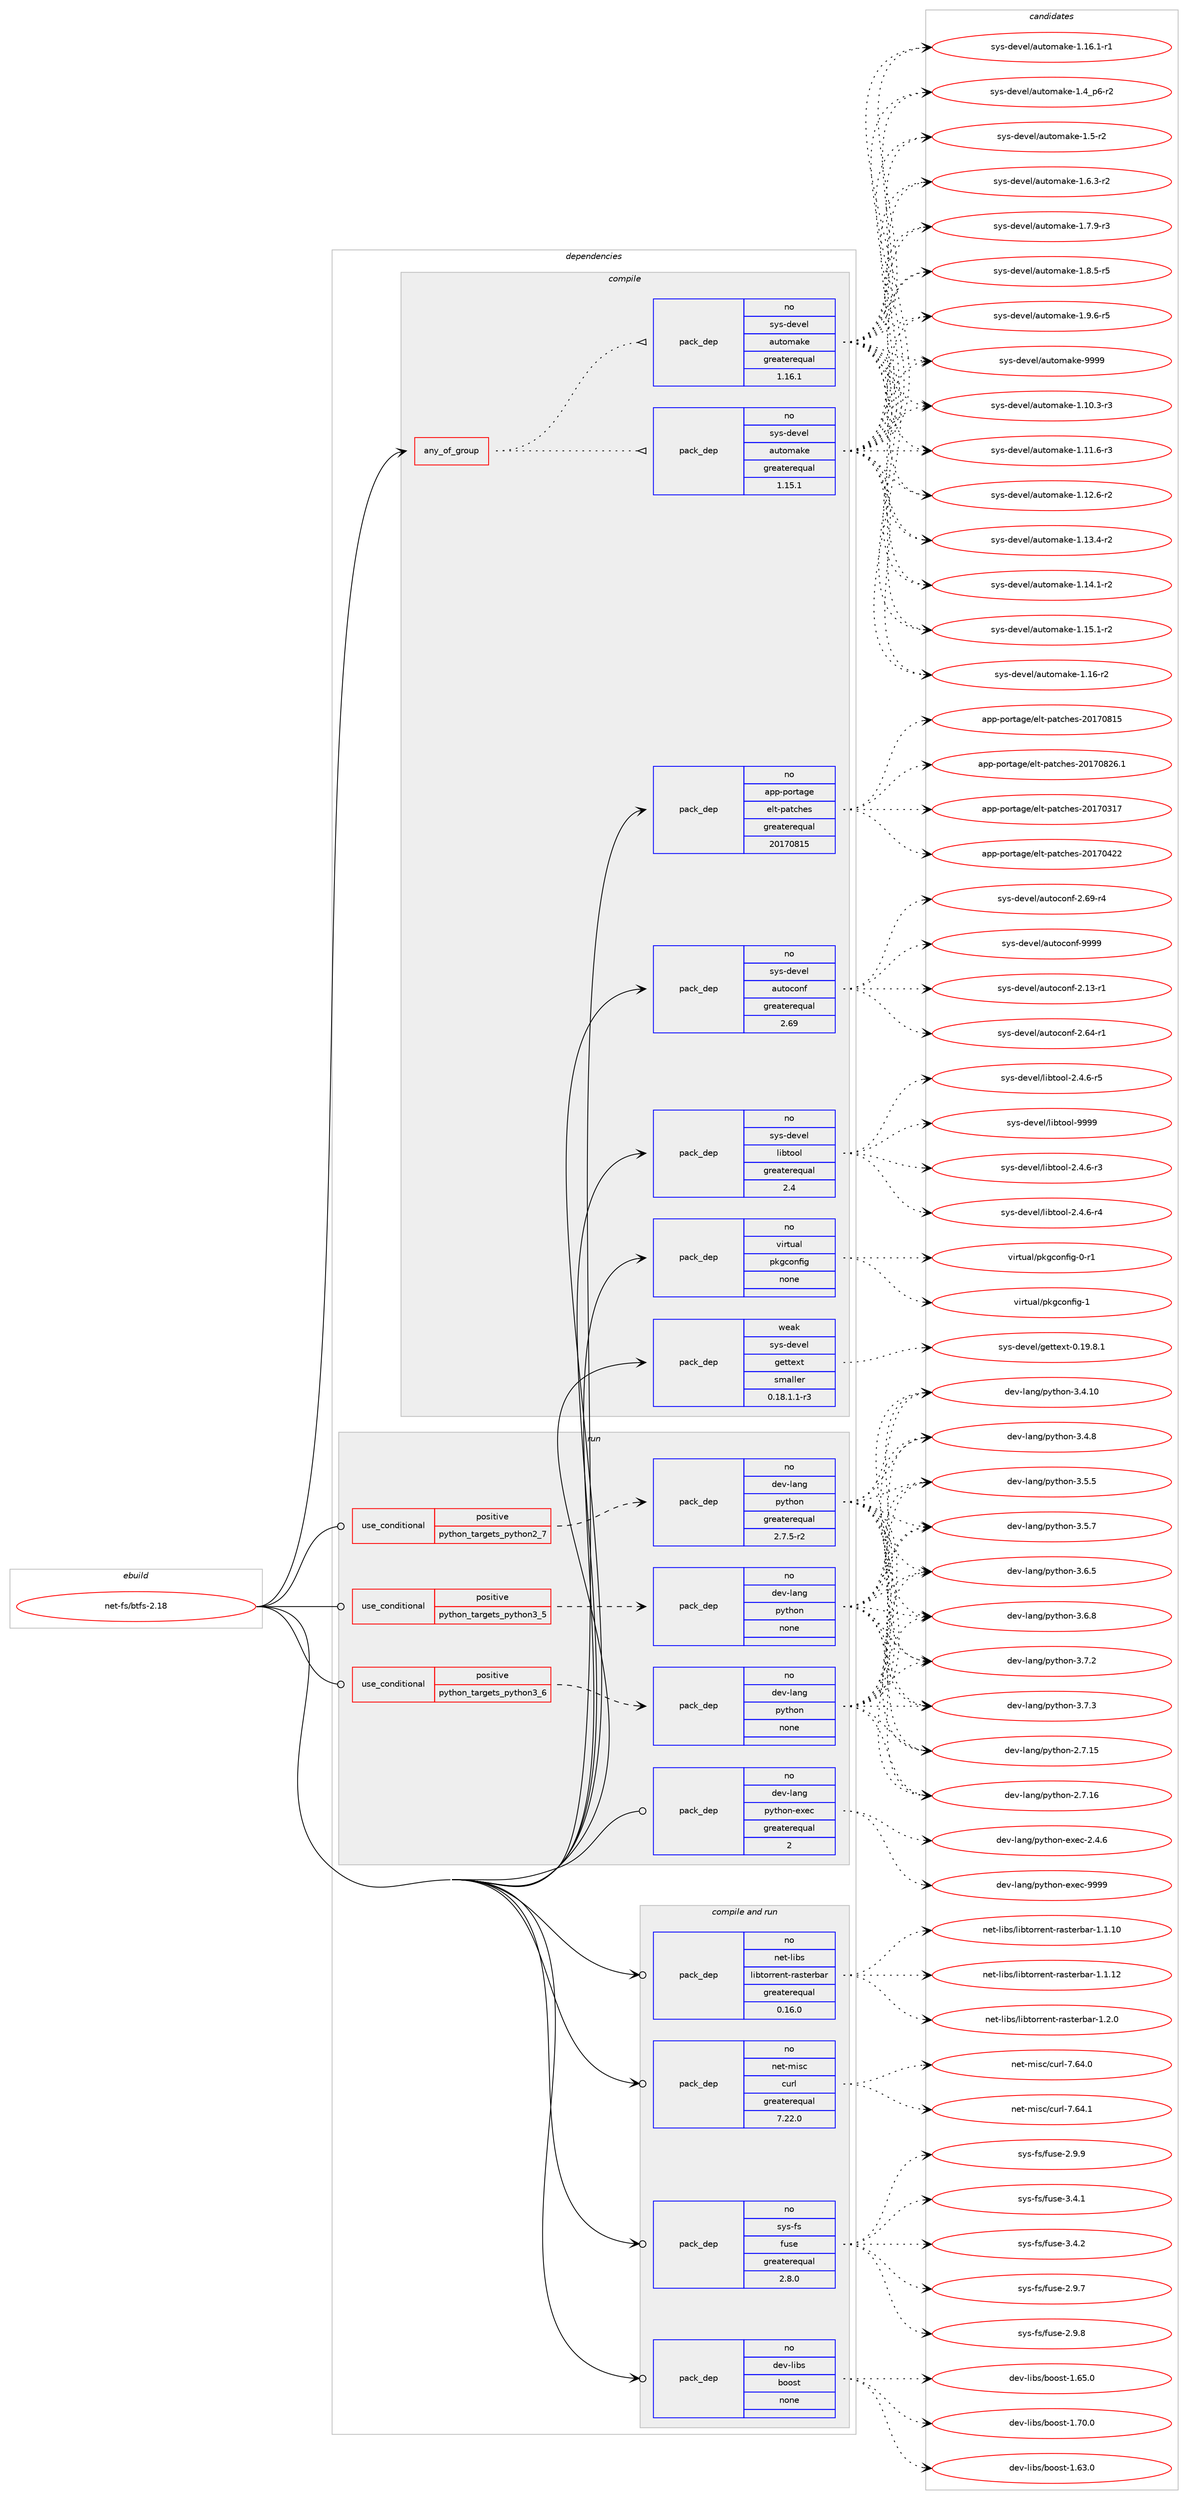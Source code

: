 digraph prolog {

# *************
# Graph options
# *************

newrank=true;
concentrate=true;
compound=true;
graph [rankdir=LR,fontname=Helvetica,fontsize=10,ranksep=1.5];#, ranksep=2.5, nodesep=0.2];
edge  [arrowhead=vee];
node  [fontname=Helvetica,fontsize=10];

# **********
# The ebuild
# **********

subgraph cluster_leftcol {
color=gray;
rank=same;
label=<<i>ebuild</i>>;
id [label="net-fs/btfs-2.18", color=red, width=4, href="../net-fs/btfs-2.18.svg"];
}

# ****************
# The dependencies
# ****************

subgraph cluster_midcol {
color=gray;
label=<<i>dependencies</i>>;
subgraph cluster_compile {
fillcolor="#eeeeee";
style=filled;
label=<<i>compile</i>>;
subgraph any33 {
dependency1828 [label=<<TABLE BORDER="0" CELLBORDER="1" CELLSPACING="0" CELLPADDING="4"><TR><TD CELLPADDING="10">any_of_group</TD></TR></TABLE>>, shape=none, color=red];subgraph pack1426 {
dependency1829 [label=<<TABLE BORDER="0" CELLBORDER="1" CELLSPACING="0" CELLPADDING="4" WIDTH="220"><TR><TD ROWSPAN="6" CELLPADDING="30">pack_dep</TD></TR><TR><TD WIDTH="110">no</TD></TR><TR><TD>sys-devel</TD></TR><TR><TD>automake</TD></TR><TR><TD>greaterequal</TD></TR><TR><TD>1.16.1</TD></TR></TABLE>>, shape=none, color=blue];
}
dependency1828:e -> dependency1829:w [weight=20,style="dotted",arrowhead="oinv"];
subgraph pack1427 {
dependency1830 [label=<<TABLE BORDER="0" CELLBORDER="1" CELLSPACING="0" CELLPADDING="4" WIDTH="220"><TR><TD ROWSPAN="6" CELLPADDING="30">pack_dep</TD></TR><TR><TD WIDTH="110">no</TD></TR><TR><TD>sys-devel</TD></TR><TR><TD>automake</TD></TR><TR><TD>greaterequal</TD></TR><TR><TD>1.15.1</TD></TR></TABLE>>, shape=none, color=blue];
}
dependency1828:e -> dependency1830:w [weight=20,style="dotted",arrowhead="oinv"];
}
id:e -> dependency1828:w [weight=20,style="solid",arrowhead="vee"];
subgraph pack1428 {
dependency1831 [label=<<TABLE BORDER="0" CELLBORDER="1" CELLSPACING="0" CELLPADDING="4" WIDTH="220"><TR><TD ROWSPAN="6" CELLPADDING="30">pack_dep</TD></TR><TR><TD WIDTH="110">no</TD></TR><TR><TD>app-portage</TD></TR><TR><TD>elt-patches</TD></TR><TR><TD>greaterequal</TD></TR><TR><TD>20170815</TD></TR></TABLE>>, shape=none, color=blue];
}
id:e -> dependency1831:w [weight=20,style="solid",arrowhead="vee"];
subgraph pack1429 {
dependency1832 [label=<<TABLE BORDER="0" CELLBORDER="1" CELLSPACING="0" CELLPADDING="4" WIDTH="220"><TR><TD ROWSPAN="6" CELLPADDING="30">pack_dep</TD></TR><TR><TD WIDTH="110">no</TD></TR><TR><TD>sys-devel</TD></TR><TR><TD>autoconf</TD></TR><TR><TD>greaterequal</TD></TR><TR><TD>2.69</TD></TR></TABLE>>, shape=none, color=blue];
}
id:e -> dependency1832:w [weight=20,style="solid",arrowhead="vee"];
subgraph pack1430 {
dependency1833 [label=<<TABLE BORDER="0" CELLBORDER="1" CELLSPACING="0" CELLPADDING="4" WIDTH="220"><TR><TD ROWSPAN="6" CELLPADDING="30">pack_dep</TD></TR><TR><TD WIDTH="110">no</TD></TR><TR><TD>sys-devel</TD></TR><TR><TD>libtool</TD></TR><TR><TD>greaterequal</TD></TR><TR><TD>2.4</TD></TR></TABLE>>, shape=none, color=blue];
}
id:e -> dependency1833:w [weight=20,style="solid",arrowhead="vee"];
subgraph pack1431 {
dependency1834 [label=<<TABLE BORDER="0" CELLBORDER="1" CELLSPACING="0" CELLPADDING="4" WIDTH="220"><TR><TD ROWSPAN="6" CELLPADDING="30">pack_dep</TD></TR><TR><TD WIDTH="110">no</TD></TR><TR><TD>virtual</TD></TR><TR><TD>pkgconfig</TD></TR><TR><TD>none</TD></TR><TR><TD></TD></TR></TABLE>>, shape=none, color=blue];
}
id:e -> dependency1834:w [weight=20,style="solid",arrowhead="vee"];
subgraph pack1432 {
dependency1835 [label=<<TABLE BORDER="0" CELLBORDER="1" CELLSPACING="0" CELLPADDING="4" WIDTH="220"><TR><TD ROWSPAN="6" CELLPADDING="30">pack_dep</TD></TR><TR><TD WIDTH="110">weak</TD></TR><TR><TD>sys-devel</TD></TR><TR><TD>gettext</TD></TR><TR><TD>smaller</TD></TR><TR><TD>0.18.1.1-r3</TD></TR></TABLE>>, shape=none, color=blue];
}
id:e -> dependency1835:w [weight=20,style="solid",arrowhead="vee"];
}
subgraph cluster_compileandrun {
fillcolor="#eeeeee";
style=filled;
label=<<i>compile and run</i>>;
subgraph pack1433 {
dependency1836 [label=<<TABLE BORDER="0" CELLBORDER="1" CELLSPACING="0" CELLPADDING="4" WIDTH="220"><TR><TD ROWSPAN="6" CELLPADDING="30">pack_dep</TD></TR><TR><TD WIDTH="110">no</TD></TR><TR><TD>dev-libs</TD></TR><TR><TD>boost</TD></TR><TR><TD>none</TD></TR><TR><TD></TD></TR></TABLE>>, shape=none, color=blue];
}
id:e -> dependency1836:w [weight=20,style="solid",arrowhead="odotvee"];
subgraph pack1434 {
dependency1837 [label=<<TABLE BORDER="0" CELLBORDER="1" CELLSPACING="0" CELLPADDING="4" WIDTH="220"><TR><TD ROWSPAN="6" CELLPADDING="30">pack_dep</TD></TR><TR><TD WIDTH="110">no</TD></TR><TR><TD>net-libs</TD></TR><TR><TD>libtorrent-rasterbar</TD></TR><TR><TD>greaterequal</TD></TR><TR><TD>0.16.0</TD></TR></TABLE>>, shape=none, color=blue];
}
id:e -> dependency1837:w [weight=20,style="solid",arrowhead="odotvee"];
subgraph pack1435 {
dependency1838 [label=<<TABLE BORDER="0" CELLBORDER="1" CELLSPACING="0" CELLPADDING="4" WIDTH="220"><TR><TD ROWSPAN="6" CELLPADDING="30">pack_dep</TD></TR><TR><TD WIDTH="110">no</TD></TR><TR><TD>net-misc</TD></TR><TR><TD>curl</TD></TR><TR><TD>greaterequal</TD></TR><TR><TD>7.22.0</TD></TR></TABLE>>, shape=none, color=blue];
}
id:e -> dependency1838:w [weight=20,style="solid",arrowhead="odotvee"];
subgraph pack1436 {
dependency1839 [label=<<TABLE BORDER="0" CELLBORDER="1" CELLSPACING="0" CELLPADDING="4" WIDTH="220"><TR><TD ROWSPAN="6" CELLPADDING="30">pack_dep</TD></TR><TR><TD WIDTH="110">no</TD></TR><TR><TD>sys-fs</TD></TR><TR><TD>fuse</TD></TR><TR><TD>greaterequal</TD></TR><TR><TD>2.8.0</TD></TR></TABLE>>, shape=none, color=blue];
}
id:e -> dependency1839:w [weight=20,style="solid",arrowhead="odotvee"];
}
subgraph cluster_run {
fillcolor="#eeeeee";
style=filled;
label=<<i>run</i>>;
subgraph cond367 {
dependency1840 [label=<<TABLE BORDER="0" CELLBORDER="1" CELLSPACING="0" CELLPADDING="4"><TR><TD ROWSPAN="3" CELLPADDING="10">use_conditional</TD></TR><TR><TD>positive</TD></TR><TR><TD>python_targets_python2_7</TD></TR></TABLE>>, shape=none, color=red];
subgraph pack1437 {
dependency1841 [label=<<TABLE BORDER="0" CELLBORDER="1" CELLSPACING="0" CELLPADDING="4" WIDTH="220"><TR><TD ROWSPAN="6" CELLPADDING="30">pack_dep</TD></TR><TR><TD WIDTH="110">no</TD></TR><TR><TD>dev-lang</TD></TR><TR><TD>python</TD></TR><TR><TD>greaterequal</TD></TR><TR><TD>2.7.5-r2</TD></TR></TABLE>>, shape=none, color=blue];
}
dependency1840:e -> dependency1841:w [weight=20,style="dashed",arrowhead="vee"];
}
id:e -> dependency1840:w [weight=20,style="solid",arrowhead="odot"];
subgraph cond368 {
dependency1842 [label=<<TABLE BORDER="0" CELLBORDER="1" CELLSPACING="0" CELLPADDING="4"><TR><TD ROWSPAN="3" CELLPADDING="10">use_conditional</TD></TR><TR><TD>positive</TD></TR><TR><TD>python_targets_python3_5</TD></TR></TABLE>>, shape=none, color=red];
subgraph pack1438 {
dependency1843 [label=<<TABLE BORDER="0" CELLBORDER="1" CELLSPACING="0" CELLPADDING="4" WIDTH="220"><TR><TD ROWSPAN="6" CELLPADDING="30">pack_dep</TD></TR><TR><TD WIDTH="110">no</TD></TR><TR><TD>dev-lang</TD></TR><TR><TD>python</TD></TR><TR><TD>none</TD></TR><TR><TD></TD></TR></TABLE>>, shape=none, color=blue];
}
dependency1842:e -> dependency1843:w [weight=20,style="dashed",arrowhead="vee"];
}
id:e -> dependency1842:w [weight=20,style="solid",arrowhead="odot"];
subgraph cond369 {
dependency1844 [label=<<TABLE BORDER="0" CELLBORDER="1" CELLSPACING="0" CELLPADDING="4"><TR><TD ROWSPAN="3" CELLPADDING="10">use_conditional</TD></TR><TR><TD>positive</TD></TR><TR><TD>python_targets_python3_6</TD></TR></TABLE>>, shape=none, color=red];
subgraph pack1439 {
dependency1845 [label=<<TABLE BORDER="0" CELLBORDER="1" CELLSPACING="0" CELLPADDING="4" WIDTH="220"><TR><TD ROWSPAN="6" CELLPADDING="30">pack_dep</TD></TR><TR><TD WIDTH="110">no</TD></TR><TR><TD>dev-lang</TD></TR><TR><TD>python</TD></TR><TR><TD>none</TD></TR><TR><TD></TD></TR></TABLE>>, shape=none, color=blue];
}
dependency1844:e -> dependency1845:w [weight=20,style="dashed",arrowhead="vee"];
}
id:e -> dependency1844:w [weight=20,style="solid",arrowhead="odot"];
subgraph pack1440 {
dependency1846 [label=<<TABLE BORDER="0" CELLBORDER="1" CELLSPACING="0" CELLPADDING="4" WIDTH="220"><TR><TD ROWSPAN="6" CELLPADDING="30">pack_dep</TD></TR><TR><TD WIDTH="110">no</TD></TR><TR><TD>dev-lang</TD></TR><TR><TD>python-exec</TD></TR><TR><TD>greaterequal</TD></TR><TR><TD>2</TD></TR></TABLE>>, shape=none, color=blue];
}
id:e -> dependency1846:w [weight=20,style="solid",arrowhead="odot"];
}
}

# **************
# The candidates
# **************

subgraph cluster_choices {
rank=same;
color=gray;
label=<<i>candidates</i>>;

subgraph choice1426 {
color=black;
nodesep=1;
choice11512111545100101118101108479711711611110997107101454946494846514511451 [label="sys-devel/automake-1.10.3-r3", color=red, width=4,href="../sys-devel/automake-1.10.3-r3.svg"];
choice11512111545100101118101108479711711611110997107101454946494946544511451 [label="sys-devel/automake-1.11.6-r3", color=red, width=4,href="../sys-devel/automake-1.11.6-r3.svg"];
choice11512111545100101118101108479711711611110997107101454946495046544511450 [label="sys-devel/automake-1.12.6-r2", color=red, width=4,href="../sys-devel/automake-1.12.6-r2.svg"];
choice11512111545100101118101108479711711611110997107101454946495146524511450 [label="sys-devel/automake-1.13.4-r2", color=red, width=4,href="../sys-devel/automake-1.13.4-r2.svg"];
choice11512111545100101118101108479711711611110997107101454946495246494511450 [label="sys-devel/automake-1.14.1-r2", color=red, width=4,href="../sys-devel/automake-1.14.1-r2.svg"];
choice11512111545100101118101108479711711611110997107101454946495346494511450 [label="sys-devel/automake-1.15.1-r2", color=red, width=4,href="../sys-devel/automake-1.15.1-r2.svg"];
choice1151211154510010111810110847971171161111099710710145494649544511450 [label="sys-devel/automake-1.16-r2", color=red, width=4,href="../sys-devel/automake-1.16-r2.svg"];
choice11512111545100101118101108479711711611110997107101454946495446494511449 [label="sys-devel/automake-1.16.1-r1", color=red, width=4,href="../sys-devel/automake-1.16.1-r1.svg"];
choice115121115451001011181011084797117116111109971071014549465295112544511450 [label="sys-devel/automake-1.4_p6-r2", color=red, width=4,href="../sys-devel/automake-1.4_p6-r2.svg"];
choice11512111545100101118101108479711711611110997107101454946534511450 [label="sys-devel/automake-1.5-r2", color=red, width=4,href="../sys-devel/automake-1.5-r2.svg"];
choice115121115451001011181011084797117116111109971071014549465446514511450 [label="sys-devel/automake-1.6.3-r2", color=red, width=4,href="../sys-devel/automake-1.6.3-r2.svg"];
choice115121115451001011181011084797117116111109971071014549465546574511451 [label="sys-devel/automake-1.7.9-r3", color=red, width=4,href="../sys-devel/automake-1.7.9-r3.svg"];
choice115121115451001011181011084797117116111109971071014549465646534511453 [label="sys-devel/automake-1.8.5-r5", color=red, width=4,href="../sys-devel/automake-1.8.5-r5.svg"];
choice115121115451001011181011084797117116111109971071014549465746544511453 [label="sys-devel/automake-1.9.6-r5", color=red, width=4,href="../sys-devel/automake-1.9.6-r5.svg"];
choice115121115451001011181011084797117116111109971071014557575757 [label="sys-devel/automake-9999", color=red, width=4,href="../sys-devel/automake-9999.svg"];
dependency1829:e -> choice11512111545100101118101108479711711611110997107101454946494846514511451:w [style=dotted,weight="100"];
dependency1829:e -> choice11512111545100101118101108479711711611110997107101454946494946544511451:w [style=dotted,weight="100"];
dependency1829:e -> choice11512111545100101118101108479711711611110997107101454946495046544511450:w [style=dotted,weight="100"];
dependency1829:e -> choice11512111545100101118101108479711711611110997107101454946495146524511450:w [style=dotted,weight="100"];
dependency1829:e -> choice11512111545100101118101108479711711611110997107101454946495246494511450:w [style=dotted,weight="100"];
dependency1829:e -> choice11512111545100101118101108479711711611110997107101454946495346494511450:w [style=dotted,weight="100"];
dependency1829:e -> choice1151211154510010111810110847971171161111099710710145494649544511450:w [style=dotted,weight="100"];
dependency1829:e -> choice11512111545100101118101108479711711611110997107101454946495446494511449:w [style=dotted,weight="100"];
dependency1829:e -> choice115121115451001011181011084797117116111109971071014549465295112544511450:w [style=dotted,weight="100"];
dependency1829:e -> choice11512111545100101118101108479711711611110997107101454946534511450:w [style=dotted,weight="100"];
dependency1829:e -> choice115121115451001011181011084797117116111109971071014549465446514511450:w [style=dotted,weight="100"];
dependency1829:e -> choice115121115451001011181011084797117116111109971071014549465546574511451:w [style=dotted,weight="100"];
dependency1829:e -> choice115121115451001011181011084797117116111109971071014549465646534511453:w [style=dotted,weight="100"];
dependency1829:e -> choice115121115451001011181011084797117116111109971071014549465746544511453:w [style=dotted,weight="100"];
dependency1829:e -> choice115121115451001011181011084797117116111109971071014557575757:w [style=dotted,weight="100"];
}
subgraph choice1427 {
color=black;
nodesep=1;
choice11512111545100101118101108479711711611110997107101454946494846514511451 [label="sys-devel/automake-1.10.3-r3", color=red, width=4,href="../sys-devel/automake-1.10.3-r3.svg"];
choice11512111545100101118101108479711711611110997107101454946494946544511451 [label="sys-devel/automake-1.11.6-r3", color=red, width=4,href="../sys-devel/automake-1.11.6-r3.svg"];
choice11512111545100101118101108479711711611110997107101454946495046544511450 [label="sys-devel/automake-1.12.6-r2", color=red, width=4,href="../sys-devel/automake-1.12.6-r2.svg"];
choice11512111545100101118101108479711711611110997107101454946495146524511450 [label="sys-devel/automake-1.13.4-r2", color=red, width=4,href="../sys-devel/automake-1.13.4-r2.svg"];
choice11512111545100101118101108479711711611110997107101454946495246494511450 [label="sys-devel/automake-1.14.1-r2", color=red, width=4,href="../sys-devel/automake-1.14.1-r2.svg"];
choice11512111545100101118101108479711711611110997107101454946495346494511450 [label="sys-devel/automake-1.15.1-r2", color=red, width=4,href="../sys-devel/automake-1.15.1-r2.svg"];
choice1151211154510010111810110847971171161111099710710145494649544511450 [label="sys-devel/automake-1.16-r2", color=red, width=4,href="../sys-devel/automake-1.16-r2.svg"];
choice11512111545100101118101108479711711611110997107101454946495446494511449 [label="sys-devel/automake-1.16.1-r1", color=red, width=4,href="../sys-devel/automake-1.16.1-r1.svg"];
choice115121115451001011181011084797117116111109971071014549465295112544511450 [label="sys-devel/automake-1.4_p6-r2", color=red, width=4,href="../sys-devel/automake-1.4_p6-r2.svg"];
choice11512111545100101118101108479711711611110997107101454946534511450 [label="sys-devel/automake-1.5-r2", color=red, width=4,href="../sys-devel/automake-1.5-r2.svg"];
choice115121115451001011181011084797117116111109971071014549465446514511450 [label="sys-devel/automake-1.6.3-r2", color=red, width=4,href="../sys-devel/automake-1.6.3-r2.svg"];
choice115121115451001011181011084797117116111109971071014549465546574511451 [label="sys-devel/automake-1.7.9-r3", color=red, width=4,href="../sys-devel/automake-1.7.9-r3.svg"];
choice115121115451001011181011084797117116111109971071014549465646534511453 [label="sys-devel/automake-1.8.5-r5", color=red, width=4,href="../sys-devel/automake-1.8.5-r5.svg"];
choice115121115451001011181011084797117116111109971071014549465746544511453 [label="sys-devel/automake-1.9.6-r5", color=red, width=4,href="../sys-devel/automake-1.9.6-r5.svg"];
choice115121115451001011181011084797117116111109971071014557575757 [label="sys-devel/automake-9999", color=red, width=4,href="../sys-devel/automake-9999.svg"];
dependency1830:e -> choice11512111545100101118101108479711711611110997107101454946494846514511451:w [style=dotted,weight="100"];
dependency1830:e -> choice11512111545100101118101108479711711611110997107101454946494946544511451:w [style=dotted,weight="100"];
dependency1830:e -> choice11512111545100101118101108479711711611110997107101454946495046544511450:w [style=dotted,weight="100"];
dependency1830:e -> choice11512111545100101118101108479711711611110997107101454946495146524511450:w [style=dotted,weight="100"];
dependency1830:e -> choice11512111545100101118101108479711711611110997107101454946495246494511450:w [style=dotted,weight="100"];
dependency1830:e -> choice11512111545100101118101108479711711611110997107101454946495346494511450:w [style=dotted,weight="100"];
dependency1830:e -> choice1151211154510010111810110847971171161111099710710145494649544511450:w [style=dotted,weight="100"];
dependency1830:e -> choice11512111545100101118101108479711711611110997107101454946495446494511449:w [style=dotted,weight="100"];
dependency1830:e -> choice115121115451001011181011084797117116111109971071014549465295112544511450:w [style=dotted,weight="100"];
dependency1830:e -> choice11512111545100101118101108479711711611110997107101454946534511450:w [style=dotted,weight="100"];
dependency1830:e -> choice115121115451001011181011084797117116111109971071014549465446514511450:w [style=dotted,weight="100"];
dependency1830:e -> choice115121115451001011181011084797117116111109971071014549465546574511451:w [style=dotted,weight="100"];
dependency1830:e -> choice115121115451001011181011084797117116111109971071014549465646534511453:w [style=dotted,weight="100"];
dependency1830:e -> choice115121115451001011181011084797117116111109971071014549465746544511453:w [style=dotted,weight="100"];
dependency1830:e -> choice115121115451001011181011084797117116111109971071014557575757:w [style=dotted,weight="100"];
}
subgraph choice1428 {
color=black;
nodesep=1;
choice97112112451121111141169710310147101108116451129711699104101115455048495548514955 [label="app-portage/elt-patches-20170317", color=red, width=4,href="../app-portage/elt-patches-20170317.svg"];
choice97112112451121111141169710310147101108116451129711699104101115455048495548525050 [label="app-portage/elt-patches-20170422", color=red, width=4,href="../app-portage/elt-patches-20170422.svg"];
choice97112112451121111141169710310147101108116451129711699104101115455048495548564953 [label="app-portage/elt-patches-20170815", color=red, width=4,href="../app-portage/elt-patches-20170815.svg"];
choice971121124511211111411697103101471011081164511297116991041011154550484955485650544649 [label="app-portage/elt-patches-20170826.1", color=red, width=4,href="../app-portage/elt-patches-20170826.1.svg"];
dependency1831:e -> choice97112112451121111141169710310147101108116451129711699104101115455048495548514955:w [style=dotted,weight="100"];
dependency1831:e -> choice97112112451121111141169710310147101108116451129711699104101115455048495548525050:w [style=dotted,weight="100"];
dependency1831:e -> choice97112112451121111141169710310147101108116451129711699104101115455048495548564953:w [style=dotted,weight="100"];
dependency1831:e -> choice971121124511211111411697103101471011081164511297116991041011154550484955485650544649:w [style=dotted,weight="100"];
}
subgraph choice1429 {
color=black;
nodesep=1;
choice1151211154510010111810110847971171161119911111010245504649514511449 [label="sys-devel/autoconf-2.13-r1", color=red, width=4,href="../sys-devel/autoconf-2.13-r1.svg"];
choice1151211154510010111810110847971171161119911111010245504654524511449 [label="sys-devel/autoconf-2.64-r1", color=red, width=4,href="../sys-devel/autoconf-2.64-r1.svg"];
choice1151211154510010111810110847971171161119911111010245504654574511452 [label="sys-devel/autoconf-2.69-r4", color=red, width=4,href="../sys-devel/autoconf-2.69-r4.svg"];
choice115121115451001011181011084797117116111991111101024557575757 [label="sys-devel/autoconf-9999", color=red, width=4,href="../sys-devel/autoconf-9999.svg"];
dependency1832:e -> choice1151211154510010111810110847971171161119911111010245504649514511449:w [style=dotted,weight="100"];
dependency1832:e -> choice1151211154510010111810110847971171161119911111010245504654524511449:w [style=dotted,weight="100"];
dependency1832:e -> choice1151211154510010111810110847971171161119911111010245504654574511452:w [style=dotted,weight="100"];
dependency1832:e -> choice115121115451001011181011084797117116111991111101024557575757:w [style=dotted,weight="100"];
}
subgraph choice1430 {
color=black;
nodesep=1;
choice1151211154510010111810110847108105981161111111084550465246544511451 [label="sys-devel/libtool-2.4.6-r3", color=red, width=4,href="../sys-devel/libtool-2.4.6-r3.svg"];
choice1151211154510010111810110847108105981161111111084550465246544511452 [label="sys-devel/libtool-2.4.6-r4", color=red, width=4,href="../sys-devel/libtool-2.4.6-r4.svg"];
choice1151211154510010111810110847108105981161111111084550465246544511453 [label="sys-devel/libtool-2.4.6-r5", color=red, width=4,href="../sys-devel/libtool-2.4.6-r5.svg"];
choice1151211154510010111810110847108105981161111111084557575757 [label="sys-devel/libtool-9999", color=red, width=4,href="../sys-devel/libtool-9999.svg"];
dependency1833:e -> choice1151211154510010111810110847108105981161111111084550465246544511451:w [style=dotted,weight="100"];
dependency1833:e -> choice1151211154510010111810110847108105981161111111084550465246544511452:w [style=dotted,weight="100"];
dependency1833:e -> choice1151211154510010111810110847108105981161111111084550465246544511453:w [style=dotted,weight="100"];
dependency1833:e -> choice1151211154510010111810110847108105981161111111084557575757:w [style=dotted,weight="100"];
}
subgraph choice1431 {
color=black;
nodesep=1;
choice11810511411611797108471121071039911111010210510345484511449 [label="virtual/pkgconfig-0-r1", color=red, width=4,href="../virtual/pkgconfig-0-r1.svg"];
choice1181051141161179710847112107103991111101021051034549 [label="virtual/pkgconfig-1", color=red, width=4,href="../virtual/pkgconfig-1.svg"];
dependency1834:e -> choice11810511411611797108471121071039911111010210510345484511449:w [style=dotted,weight="100"];
dependency1834:e -> choice1181051141161179710847112107103991111101021051034549:w [style=dotted,weight="100"];
}
subgraph choice1432 {
color=black;
nodesep=1;
choice1151211154510010111810110847103101116116101120116454846495746564649 [label="sys-devel/gettext-0.19.8.1", color=red, width=4,href="../sys-devel/gettext-0.19.8.1.svg"];
dependency1835:e -> choice1151211154510010111810110847103101116116101120116454846495746564649:w [style=dotted,weight="100"];
}
subgraph choice1433 {
color=black;
nodesep=1;
choice1001011184510810598115479811111111511645494654514648 [label="dev-libs/boost-1.63.0", color=red, width=4,href="../dev-libs/boost-1.63.0.svg"];
choice1001011184510810598115479811111111511645494654534648 [label="dev-libs/boost-1.65.0", color=red, width=4,href="../dev-libs/boost-1.65.0.svg"];
choice1001011184510810598115479811111111511645494655484648 [label="dev-libs/boost-1.70.0", color=red, width=4,href="../dev-libs/boost-1.70.0.svg"];
dependency1836:e -> choice1001011184510810598115479811111111511645494654514648:w [style=dotted,weight="100"];
dependency1836:e -> choice1001011184510810598115479811111111511645494654534648:w [style=dotted,weight="100"];
dependency1836:e -> choice1001011184510810598115479811111111511645494655484648:w [style=dotted,weight="100"];
}
subgraph choice1434 {
color=black;
nodesep=1;
choice110101116451081059811547108105981161111141141011101164511497115116101114989711445494649464948 [label="net-libs/libtorrent-rasterbar-1.1.10", color=red, width=4,href="../net-libs/libtorrent-rasterbar-1.1.10.svg"];
choice110101116451081059811547108105981161111141141011101164511497115116101114989711445494649464950 [label="net-libs/libtorrent-rasterbar-1.1.12", color=red, width=4,href="../net-libs/libtorrent-rasterbar-1.1.12.svg"];
choice1101011164510810598115471081059811611111411410111011645114971151161011149897114454946504648 [label="net-libs/libtorrent-rasterbar-1.2.0", color=red, width=4,href="../net-libs/libtorrent-rasterbar-1.2.0.svg"];
dependency1837:e -> choice110101116451081059811547108105981161111141141011101164511497115116101114989711445494649464948:w [style=dotted,weight="100"];
dependency1837:e -> choice110101116451081059811547108105981161111141141011101164511497115116101114989711445494649464950:w [style=dotted,weight="100"];
dependency1837:e -> choice1101011164510810598115471081059811611111411410111011645114971151161011149897114454946504648:w [style=dotted,weight="100"];
}
subgraph choice1435 {
color=black;
nodesep=1;
choice1101011164510910511599479911711410845554654524648 [label="net-misc/curl-7.64.0", color=red, width=4,href="../net-misc/curl-7.64.0.svg"];
choice1101011164510910511599479911711410845554654524649 [label="net-misc/curl-7.64.1", color=red, width=4,href="../net-misc/curl-7.64.1.svg"];
dependency1838:e -> choice1101011164510910511599479911711410845554654524648:w [style=dotted,weight="100"];
dependency1838:e -> choice1101011164510910511599479911711410845554654524649:w [style=dotted,weight="100"];
}
subgraph choice1436 {
color=black;
nodesep=1;
choice1151211154510211547102117115101455046574655 [label="sys-fs/fuse-2.9.7", color=red, width=4,href="../sys-fs/fuse-2.9.7.svg"];
choice1151211154510211547102117115101455046574656 [label="sys-fs/fuse-2.9.8", color=red, width=4,href="../sys-fs/fuse-2.9.8.svg"];
choice1151211154510211547102117115101455046574657 [label="sys-fs/fuse-2.9.9", color=red, width=4,href="../sys-fs/fuse-2.9.9.svg"];
choice1151211154510211547102117115101455146524649 [label="sys-fs/fuse-3.4.1", color=red, width=4,href="../sys-fs/fuse-3.4.1.svg"];
choice1151211154510211547102117115101455146524650 [label="sys-fs/fuse-3.4.2", color=red, width=4,href="../sys-fs/fuse-3.4.2.svg"];
dependency1839:e -> choice1151211154510211547102117115101455046574655:w [style=dotted,weight="100"];
dependency1839:e -> choice1151211154510211547102117115101455046574656:w [style=dotted,weight="100"];
dependency1839:e -> choice1151211154510211547102117115101455046574657:w [style=dotted,weight="100"];
dependency1839:e -> choice1151211154510211547102117115101455146524649:w [style=dotted,weight="100"];
dependency1839:e -> choice1151211154510211547102117115101455146524650:w [style=dotted,weight="100"];
}
subgraph choice1437 {
color=black;
nodesep=1;
choice10010111845108971101034711212111610411111045504655464953 [label="dev-lang/python-2.7.15", color=red, width=4,href="../dev-lang/python-2.7.15.svg"];
choice10010111845108971101034711212111610411111045504655464954 [label="dev-lang/python-2.7.16", color=red, width=4,href="../dev-lang/python-2.7.16.svg"];
choice10010111845108971101034711212111610411111045514652464948 [label="dev-lang/python-3.4.10", color=red, width=4,href="../dev-lang/python-3.4.10.svg"];
choice100101118451089711010347112121116104111110455146524656 [label="dev-lang/python-3.4.8", color=red, width=4,href="../dev-lang/python-3.4.8.svg"];
choice100101118451089711010347112121116104111110455146534653 [label="dev-lang/python-3.5.5", color=red, width=4,href="../dev-lang/python-3.5.5.svg"];
choice100101118451089711010347112121116104111110455146534655 [label="dev-lang/python-3.5.7", color=red, width=4,href="../dev-lang/python-3.5.7.svg"];
choice100101118451089711010347112121116104111110455146544653 [label="dev-lang/python-3.6.5", color=red, width=4,href="../dev-lang/python-3.6.5.svg"];
choice100101118451089711010347112121116104111110455146544656 [label="dev-lang/python-3.6.8", color=red, width=4,href="../dev-lang/python-3.6.8.svg"];
choice100101118451089711010347112121116104111110455146554650 [label="dev-lang/python-3.7.2", color=red, width=4,href="../dev-lang/python-3.7.2.svg"];
choice100101118451089711010347112121116104111110455146554651 [label="dev-lang/python-3.7.3", color=red, width=4,href="../dev-lang/python-3.7.3.svg"];
dependency1841:e -> choice10010111845108971101034711212111610411111045504655464953:w [style=dotted,weight="100"];
dependency1841:e -> choice10010111845108971101034711212111610411111045504655464954:w [style=dotted,weight="100"];
dependency1841:e -> choice10010111845108971101034711212111610411111045514652464948:w [style=dotted,weight="100"];
dependency1841:e -> choice100101118451089711010347112121116104111110455146524656:w [style=dotted,weight="100"];
dependency1841:e -> choice100101118451089711010347112121116104111110455146534653:w [style=dotted,weight="100"];
dependency1841:e -> choice100101118451089711010347112121116104111110455146534655:w [style=dotted,weight="100"];
dependency1841:e -> choice100101118451089711010347112121116104111110455146544653:w [style=dotted,weight="100"];
dependency1841:e -> choice100101118451089711010347112121116104111110455146544656:w [style=dotted,weight="100"];
dependency1841:e -> choice100101118451089711010347112121116104111110455146554650:w [style=dotted,weight="100"];
dependency1841:e -> choice100101118451089711010347112121116104111110455146554651:w [style=dotted,weight="100"];
}
subgraph choice1438 {
color=black;
nodesep=1;
choice10010111845108971101034711212111610411111045504655464953 [label="dev-lang/python-2.7.15", color=red, width=4,href="../dev-lang/python-2.7.15.svg"];
choice10010111845108971101034711212111610411111045504655464954 [label="dev-lang/python-2.7.16", color=red, width=4,href="../dev-lang/python-2.7.16.svg"];
choice10010111845108971101034711212111610411111045514652464948 [label="dev-lang/python-3.4.10", color=red, width=4,href="../dev-lang/python-3.4.10.svg"];
choice100101118451089711010347112121116104111110455146524656 [label="dev-lang/python-3.4.8", color=red, width=4,href="../dev-lang/python-3.4.8.svg"];
choice100101118451089711010347112121116104111110455146534653 [label="dev-lang/python-3.5.5", color=red, width=4,href="../dev-lang/python-3.5.5.svg"];
choice100101118451089711010347112121116104111110455146534655 [label="dev-lang/python-3.5.7", color=red, width=4,href="../dev-lang/python-3.5.7.svg"];
choice100101118451089711010347112121116104111110455146544653 [label="dev-lang/python-3.6.5", color=red, width=4,href="../dev-lang/python-3.6.5.svg"];
choice100101118451089711010347112121116104111110455146544656 [label="dev-lang/python-3.6.8", color=red, width=4,href="../dev-lang/python-3.6.8.svg"];
choice100101118451089711010347112121116104111110455146554650 [label="dev-lang/python-3.7.2", color=red, width=4,href="../dev-lang/python-3.7.2.svg"];
choice100101118451089711010347112121116104111110455146554651 [label="dev-lang/python-3.7.3", color=red, width=4,href="../dev-lang/python-3.7.3.svg"];
dependency1843:e -> choice10010111845108971101034711212111610411111045504655464953:w [style=dotted,weight="100"];
dependency1843:e -> choice10010111845108971101034711212111610411111045504655464954:w [style=dotted,weight="100"];
dependency1843:e -> choice10010111845108971101034711212111610411111045514652464948:w [style=dotted,weight="100"];
dependency1843:e -> choice100101118451089711010347112121116104111110455146524656:w [style=dotted,weight="100"];
dependency1843:e -> choice100101118451089711010347112121116104111110455146534653:w [style=dotted,weight="100"];
dependency1843:e -> choice100101118451089711010347112121116104111110455146534655:w [style=dotted,weight="100"];
dependency1843:e -> choice100101118451089711010347112121116104111110455146544653:w [style=dotted,weight="100"];
dependency1843:e -> choice100101118451089711010347112121116104111110455146544656:w [style=dotted,weight="100"];
dependency1843:e -> choice100101118451089711010347112121116104111110455146554650:w [style=dotted,weight="100"];
dependency1843:e -> choice100101118451089711010347112121116104111110455146554651:w [style=dotted,weight="100"];
}
subgraph choice1439 {
color=black;
nodesep=1;
choice10010111845108971101034711212111610411111045504655464953 [label="dev-lang/python-2.7.15", color=red, width=4,href="../dev-lang/python-2.7.15.svg"];
choice10010111845108971101034711212111610411111045504655464954 [label="dev-lang/python-2.7.16", color=red, width=4,href="../dev-lang/python-2.7.16.svg"];
choice10010111845108971101034711212111610411111045514652464948 [label="dev-lang/python-3.4.10", color=red, width=4,href="../dev-lang/python-3.4.10.svg"];
choice100101118451089711010347112121116104111110455146524656 [label="dev-lang/python-3.4.8", color=red, width=4,href="../dev-lang/python-3.4.8.svg"];
choice100101118451089711010347112121116104111110455146534653 [label="dev-lang/python-3.5.5", color=red, width=4,href="../dev-lang/python-3.5.5.svg"];
choice100101118451089711010347112121116104111110455146534655 [label="dev-lang/python-3.5.7", color=red, width=4,href="../dev-lang/python-3.5.7.svg"];
choice100101118451089711010347112121116104111110455146544653 [label="dev-lang/python-3.6.5", color=red, width=4,href="../dev-lang/python-3.6.5.svg"];
choice100101118451089711010347112121116104111110455146544656 [label="dev-lang/python-3.6.8", color=red, width=4,href="../dev-lang/python-3.6.8.svg"];
choice100101118451089711010347112121116104111110455146554650 [label="dev-lang/python-3.7.2", color=red, width=4,href="../dev-lang/python-3.7.2.svg"];
choice100101118451089711010347112121116104111110455146554651 [label="dev-lang/python-3.7.3", color=red, width=4,href="../dev-lang/python-3.7.3.svg"];
dependency1845:e -> choice10010111845108971101034711212111610411111045504655464953:w [style=dotted,weight="100"];
dependency1845:e -> choice10010111845108971101034711212111610411111045504655464954:w [style=dotted,weight="100"];
dependency1845:e -> choice10010111845108971101034711212111610411111045514652464948:w [style=dotted,weight="100"];
dependency1845:e -> choice100101118451089711010347112121116104111110455146524656:w [style=dotted,weight="100"];
dependency1845:e -> choice100101118451089711010347112121116104111110455146534653:w [style=dotted,weight="100"];
dependency1845:e -> choice100101118451089711010347112121116104111110455146534655:w [style=dotted,weight="100"];
dependency1845:e -> choice100101118451089711010347112121116104111110455146544653:w [style=dotted,weight="100"];
dependency1845:e -> choice100101118451089711010347112121116104111110455146544656:w [style=dotted,weight="100"];
dependency1845:e -> choice100101118451089711010347112121116104111110455146554650:w [style=dotted,weight="100"];
dependency1845:e -> choice100101118451089711010347112121116104111110455146554651:w [style=dotted,weight="100"];
}
subgraph choice1440 {
color=black;
nodesep=1;
choice1001011184510897110103471121211161041111104510112010199455046524654 [label="dev-lang/python-exec-2.4.6", color=red, width=4,href="../dev-lang/python-exec-2.4.6.svg"];
choice10010111845108971101034711212111610411111045101120101994557575757 [label="dev-lang/python-exec-9999", color=red, width=4,href="../dev-lang/python-exec-9999.svg"];
dependency1846:e -> choice1001011184510897110103471121211161041111104510112010199455046524654:w [style=dotted,weight="100"];
dependency1846:e -> choice10010111845108971101034711212111610411111045101120101994557575757:w [style=dotted,weight="100"];
}
}

}
